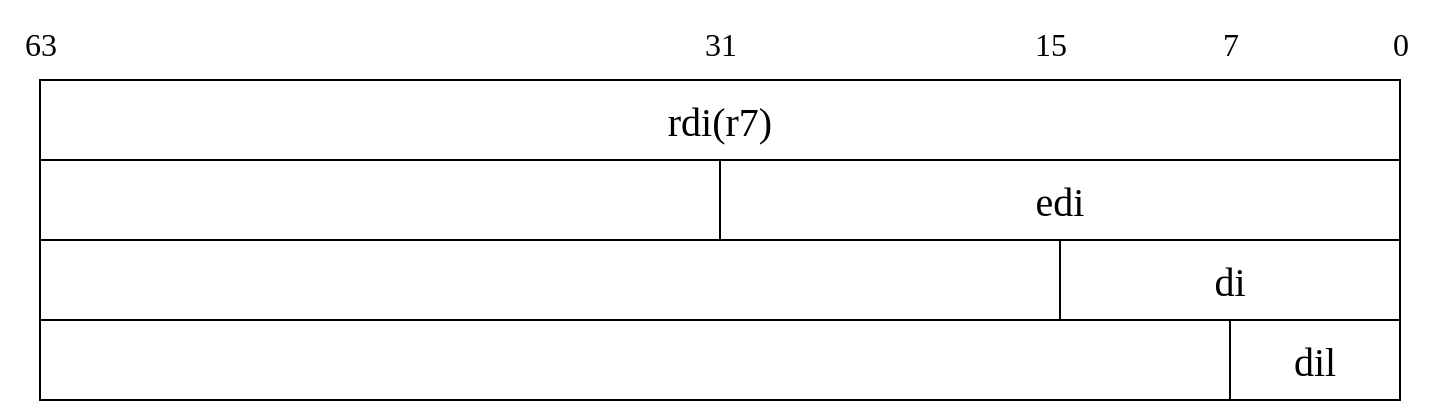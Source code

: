 <mxfile version="20.6.0" type="github"><diagram id="ANpovaHU1eIrkZYr938F" name="ページ1"><mxGraphModel dx="1422" dy="697" grid="1" gridSize="10" guides="1" tooltips="1" connect="1" arrows="1" fold="1" page="1" pageScale="1" pageWidth="827" pageHeight="1169" math="0" shadow="0"><root><mxCell id="0"/><mxCell id="1" parent="0"/><mxCell id="2dYhu7VMKbmzX5I1UJ0d-1" value="&lt;font style=&quot;font-size: 20px;&quot; face=&quot;Lucida Console&quot;&gt;rdi(r7)&lt;/font&gt;" style="rounded=0;whiteSpace=wrap;html=1;" parent="1" vertex="1"><mxGeometry x="80" y="150" width="680" height="40" as="geometry"/></mxCell><mxCell id="2dYhu7VMKbmzX5I1UJ0d-2" value="" style="rounded=0;whiteSpace=wrap;html=1;" parent="1" vertex="1"><mxGeometry x="80" y="190" width="340" height="40" as="geometry"/></mxCell><mxCell id="2dYhu7VMKbmzX5I1UJ0d-3" value="&lt;font style=&quot;font-size: 20px;&quot; face=&quot;Lucida Console&quot;&gt;edi&lt;/font&gt;" style="rounded=0;whiteSpace=wrap;html=1;" parent="1" vertex="1"><mxGeometry x="420" y="190" width="340" height="40" as="geometry"/></mxCell><mxCell id="2dYhu7VMKbmzX5I1UJ0d-4" value="&lt;font style=&quot;font-size: 20px;&quot; face=&quot;Lucida Console&quot;&gt;di&lt;/font&gt;" style="rounded=0;whiteSpace=wrap;html=1;" parent="1" vertex="1"><mxGeometry x="590" y="230" width="170" height="40" as="geometry"/></mxCell><mxCell id="2dYhu7VMKbmzX5I1UJ0d-8" value="&lt;font style=&quot;font-size: 20px;&quot; face=&quot;Lucida Console&quot;&gt;dil&lt;/font&gt;" style="rounded=0;whiteSpace=wrap;html=1;" parent="1" vertex="1"><mxGeometry x="675" y="270" width="85" height="40" as="geometry"/></mxCell><mxCell id="2dYhu7VMKbmzX5I1UJ0d-9" value="" style="rounded=0;whiteSpace=wrap;html=1;" parent="1" vertex="1"><mxGeometry x="80" y="230" width="510" height="40" as="geometry"/></mxCell><mxCell id="2dYhu7VMKbmzX5I1UJ0d-12" value="" style="rounded=0;whiteSpace=wrap;html=1;" parent="1" vertex="1"><mxGeometry x="80" y="270" width="595" height="40" as="geometry"/></mxCell><mxCell id="2dYhu7VMKbmzX5I1UJ0d-13" value="&lt;font style=&quot;font-size: 16px;&quot;&gt;0&lt;/font&gt;" style="text;html=1;resizable=0;autosize=1;align=center;verticalAlign=middle;points=[];fillColor=none;strokeColor=none;rounded=0;fontFamily=Lucida Console;fontSize=20;" parent="1" vertex="1"><mxGeometry x="745" y="110" width="30" height="40" as="geometry"/></mxCell><mxCell id="2dYhu7VMKbmzX5I1UJ0d-14" value="&lt;font style=&quot;font-size: 16px;&quot;&gt;7&lt;/font&gt;" style="text;html=1;resizable=0;autosize=1;align=center;verticalAlign=middle;points=[];fillColor=none;strokeColor=none;rounded=0;fontFamily=Lucida Console;fontSize=20;" parent="1" vertex="1"><mxGeometry x="660" y="110" width="30" height="40" as="geometry"/></mxCell><mxCell id="2dYhu7VMKbmzX5I1UJ0d-15" value="&lt;font style=&quot;font-size: 16px;&quot;&gt;15&lt;/font&gt;" style="text;html=1;resizable=0;autosize=1;align=center;verticalAlign=middle;points=[];fillColor=none;strokeColor=none;rounded=0;fontFamily=Lucida Console;fontSize=20;" parent="1" vertex="1"><mxGeometry x="565" y="110" width="40" height="40" as="geometry"/></mxCell><mxCell id="2dYhu7VMKbmzX5I1UJ0d-16" value="&lt;font style=&quot;font-size: 16px;&quot;&gt;31&lt;/font&gt;" style="text;html=1;resizable=0;autosize=1;align=center;verticalAlign=middle;points=[];fillColor=none;strokeColor=none;rounded=0;fontFamily=Lucida Console;fontSize=20;" parent="1" vertex="1"><mxGeometry x="400" y="110" width="40" height="40" as="geometry"/></mxCell><mxCell id="2dYhu7VMKbmzX5I1UJ0d-17" value="&lt;font style=&quot;font-size: 16px;&quot;&gt;63&lt;/font&gt;" style="text;html=1;resizable=0;autosize=1;align=center;verticalAlign=middle;points=[];fillColor=none;strokeColor=none;rounded=0;fontFamily=Lucida Console;fontSize=20;" parent="1" vertex="1"><mxGeometry x="60" y="110" width="40" height="40" as="geometry"/></mxCell></root></mxGraphModel></diagram></mxfile>
